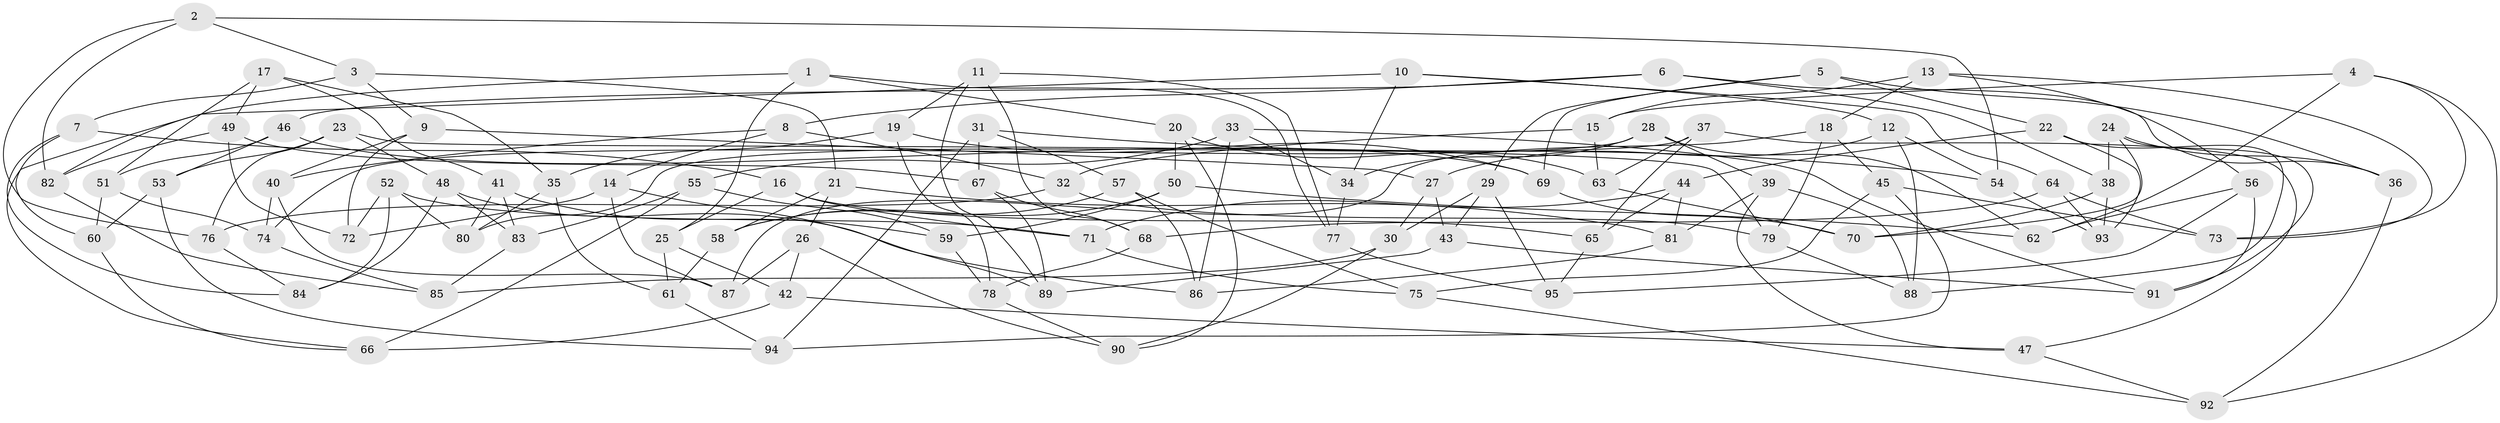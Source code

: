 // Generated by graph-tools (version 1.1) at 2025/59/03/09/25 04:59:14]
// undirected, 95 vertices, 190 edges
graph export_dot {
graph [start="1"]
  node [color=gray90,style=filled];
  1;
  2;
  3;
  4;
  5;
  6;
  7;
  8;
  9;
  10;
  11;
  12;
  13;
  14;
  15;
  16;
  17;
  18;
  19;
  20;
  21;
  22;
  23;
  24;
  25;
  26;
  27;
  28;
  29;
  30;
  31;
  32;
  33;
  34;
  35;
  36;
  37;
  38;
  39;
  40;
  41;
  42;
  43;
  44;
  45;
  46;
  47;
  48;
  49;
  50;
  51;
  52;
  53;
  54;
  55;
  56;
  57;
  58;
  59;
  60;
  61;
  62;
  63;
  64;
  65;
  66;
  67;
  68;
  69;
  70;
  71;
  72;
  73;
  74;
  75;
  76;
  77;
  78;
  79;
  80;
  81;
  82;
  83;
  84;
  85;
  86;
  87;
  88;
  89;
  90;
  91;
  92;
  93;
  94;
  95;
  1 -- 25;
  1 -- 20;
  1 -- 77;
  1 -- 82;
  2 -- 54;
  2 -- 3;
  2 -- 76;
  2 -- 82;
  3 -- 9;
  3 -- 21;
  3 -- 7;
  4 -- 73;
  4 -- 15;
  4 -- 92;
  4 -- 62;
  5 -- 69;
  5 -- 22;
  5 -- 36;
  5 -- 29;
  6 -- 38;
  6 -- 46;
  6 -- 8;
  6 -- 36;
  7 -- 60;
  7 -- 84;
  7 -- 16;
  8 -- 14;
  8 -- 40;
  8 -- 32;
  9 -- 72;
  9 -- 27;
  9 -- 40;
  10 -- 34;
  10 -- 66;
  10 -- 64;
  10 -- 12;
  11 -- 77;
  11 -- 68;
  11 -- 89;
  11 -- 19;
  12 -- 27;
  12 -- 88;
  12 -- 54;
  13 -- 18;
  13 -- 56;
  13 -- 15;
  13 -- 73;
  14 -- 89;
  14 -- 72;
  14 -- 87;
  15 -- 63;
  15 -- 32;
  16 -- 65;
  16 -- 25;
  16 -- 71;
  17 -- 41;
  17 -- 49;
  17 -- 51;
  17 -- 35;
  18 -- 45;
  18 -- 79;
  18 -- 87;
  19 -- 78;
  19 -- 69;
  19 -- 35;
  20 -- 63;
  20 -- 50;
  20 -- 90;
  21 -- 81;
  21 -- 58;
  21 -- 26;
  22 -- 88;
  22 -- 44;
  22 -- 93;
  23 -- 79;
  23 -- 76;
  23 -- 53;
  23 -- 48;
  24 -- 38;
  24 -- 36;
  24 -- 91;
  24 -- 70;
  25 -- 42;
  25 -- 61;
  26 -- 42;
  26 -- 87;
  26 -- 90;
  27 -- 43;
  27 -- 30;
  28 -- 39;
  28 -- 34;
  28 -- 62;
  28 -- 74;
  29 -- 30;
  29 -- 95;
  29 -- 43;
  30 -- 90;
  30 -- 85;
  31 -- 94;
  31 -- 54;
  31 -- 67;
  31 -- 57;
  32 -- 79;
  32 -- 76;
  33 -- 91;
  33 -- 55;
  33 -- 34;
  33 -- 86;
  34 -- 77;
  35 -- 61;
  35 -- 80;
  36 -- 92;
  37 -- 80;
  37 -- 63;
  37 -- 47;
  37 -- 65;
  38 -- 93;
  38 -- 70;
  39 -- 88;
  39 -- 47;
  39 -- 81;
  40 -- 87;
  40 -- 74;
  41 -- 83;
  41 -- 80;
  41 -- 59;
  42 -- 47;
  42 -- 66;
  43 -- 89;
  43 -- 91;
  44 -- 65;
  44 -- 71;
  44 -- 81;
  45 -- 75;
  45 -- 73;
  45 -- 94;
  46 -- 69;
  46 -- 53;
  46 -- 51;
  47 -- 92;
  48 -- 86;
  48 -- 83;
  48 -- 84;
  49 -- 67;
  49 -- 82;
  49 -- 72;
  50 -- 59;
  50 -- 58;
  50 -- 62;
  51 -- 60;
  51 -- 74;
  52 -- 80;
  52 -- 71;
  52 -- 84;
  52 -- 72;
  53 -- 94;
  53 -- 60;
  54 -- 93;
  55 -- 66;
  55 -- 83;
  55 -- 59;
  56 -- 91;
  56 -- 95;
  56 -- 62;
  57 -- 75;
  57 -- 86;
  57 -- 58;
  58 -- 61;
  59 -- 78;
  60 -- 66;
  61 -- 94;
  63 -- 70;
  64 -- 73;
  64 -- 93;
  64 -- 68;
  65 -- 95;
  67 -- 89;
  67 -- 68;
  68 -- 78;
  69 -- 70;
  71 -- 75;
  74 -- 85;
  75 -- 92;
  76 -- 84;
  77 -- 95;
  78 -- 90;
  79 -- 88;
  81 -- 86;
  82 -- 85;
  83 -- 85;
}
